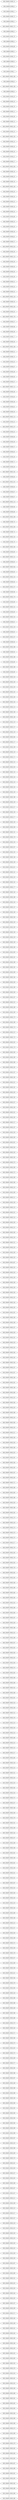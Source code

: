 graph GEO_GRAPH_DFS_R{
GEO_GRAPH_NODE_15 -- GEO_GRAPH_NODE_0;
GEO_GRAPH_NODE_0 -- GEO_GRAPH_NODE_1;
GEO_GRAPH_NODE_1 -- GEO_GRAPH_NODE_72;
GEO_GRAPH_NODE_72 -- GEO_GRAPH_NODE_2;
GEO_GRAPH_NODE_2 -- GEO_GRAPH_NODE_172;
GEO_GRAPH_NODE_172 -- GEO_GRAPH_NODE_3;
GEO_GRAPH_NODE_3 -- GEO_GRAPH_NODE_78;
GEO_GRAPH_NODE_78 -- GEO_GRAPH_NODE_4;
GEO_GRAPH_NODE_4 -- GEO_GRAPH_NODE_89;
GEO_GRAPH_NODE_89 -- GEO_GRAPH_NODE_5;
GEO_GRAPH_NODE_5 -- GEO_GRAPH_NODE_73;
GEO_GRAPH_NODE_73 -- GEO_GRAPH_NODE_6;
GEO_GRAPH_NODE_6 -- GEO_GRAPH_NODE_21;
GEO_GRAPH_NODE_21 -- GEO_GRAPH_NODE_7;
GEO_GRAPH_NODE_7 -- GEO_GRAPH_NODE_106;
GEO_GRAPH_NODE_106 -- GEO_GRAPH_NODE_8;
GEO_GRAPH_NODE_8 -- GEO_GRAPH_NODE_138;
GEO_GRAPH_NODE_138 -- GEO_GRAPH_NODE_9;
GEO_GRAPH_NODE_9 -- GEO_GRAPH_NODE_53;
GEO_GRAPH_NODE_53 -- GEO_GRAPH_NODE_10;
GEO_GRAPH_NODE_10 -- GEO_GRAPH_NODE_79;
GEO_GRAPH_NODE_79 -- GEO_GRAPH_NODE_11;
GEO_GRAPH_NODE_11 -- GEO_GRAPH_NODE_36;
GEO_GRAPH_NODE_36 -- GEO_GRAPH_NODE_12;
GEO_GRAPH_NODE_12 -- GEO_GRAPH_NODE_145;
GEO_GRAPH_NODE_145 -- GEO_GRAPH_NODE_13;
GEO_GRAPH_NODE_13 -- GEO_GRAPH_NODE_133;
GEO_GRAPH_NODE_133 -- GEO_GRAPH_NODE_14;
GEO_GRAPH_NODE_14 -- GEO_GRAPH_NODE_45;
GEO_GRAPH_NODE_45 -- GEO_GRAPH_NODE_16;
GEO_GRAPH_NODE_16 -- GEO_GRAPH_NODE_51;
GEO_GRAPH_NODE_51 -- GEO_GRAPH_NODE_17;
GEO_GRAPH_NODE_17 -- GEO_GRAPH_NODE_184;
GEO_GRAPH_NODE_184 -- GEO_GRAPH_NODE_18;
GEO_GRAPH_NODE_18 -- GEO_GRAPH_NODE_23;
GEO_GRAPH_NODE_23 -- GEO_GRAPH_NODE_19;
GEO_GRAPH_NODE_19 -- GEO_GRAPH_NODE_140;
GEO_GRAPH_NODE_140 -- GEO_GRAPH_NODE_20;
GEO_GRAPH_NODE_20 -- GEO_GRAPH_NODE_34;
GEO_GRAPH_NODE_34 -- GEO_GRAPH_NODE_22;
GEO_GRAPH_NODE_22 -- GEO_GRAPH_NODE_44;
GEO_GRAPH_NODE_44 -- GEO_GRAPH_NODE_24;
GEO_GRAPH_NODE_24 -- GEO_GRAPH_NODE_98;
GEO_GRAPH_NODE_98 -- GEO_GRAPH_NODE_25;
GEO_GRAPH_NODE_25 -- GEO_GRAPH_NODE_43;
GEO_GRAPH_NODE_43 -- GEO_GRAPH_NODE_26;
GEO_GRAPH_NODE_26 -- GEO_GRAPH_NODE_81;
GEO_GRAPH_NODE_81 -- GEO_GRAPH_NODE_27;
GEO_GRAPH_NODE_27 -- GEO_GRAPH_NODE_224;
GEO_GRAPH_NODE_224 -- GEO_GRAPH_NODE_28;
GEO_GRAPH_NODE_28 -- GEO_GRAPH_NODE_113;
GEO_GRAPH_NODE_113 -- GEO_GRAPH_NODE_29;
GEO_GRAPH_NODE_29 -- GEO_GRAPH_NODE_63;
GEO_GRAPH_NODE_63 -- GEO_GRAPH_NODE_30;
GEO_GRAPH_NODE_30 -- GEO_GRAPH_NODE_39;
GEO_GRAPH_NODE_39 -- GEO_GRAPH_NODE_31;
GEO_GRAPH_NODE_31 -- GEO_GRAPH_NODE_54;
GEO_GRAPH_NODE_54 -- GEO_GRAPH_NODE_32;
GEO_GRAPH_NODE_32 -- GEO_GRAPH_NODE_118;
GEO_GRAPH_NODE_118 -- GEO_GRAPH_NODE_33;
GEO_GRAPH_NODE_33 -- GEO_GRAPH_NODE_105;
GEO_GRAPH_NODE_105 -- GEO_GRAPH_NODE_35;
GEO_GRAPH_NODE_35 -- GEO_GRAPH_NODE_178;
GEO_GRAPH_NODE_178 -- GEO_GRAPH_NODE_37;
GEO_GRAPH_NODE_37 -- GEO_GRAPH_NODE_66;
GEO_GRAPH_NODE_66 -- GEO_GRAPH_NODE_38;
GEO_GRAPH_NODE_38 -- GEO_GRAPH_NODE_77;
GEO_GRAPH_NODE_77 -- GEO_GRAPH_NODE_40;
GEO_GRAPH_NODE_40 -- GEO_GRAPH_NODE_149;
GEO_GRAPH_NODE_149 -- GEO_GRAPH_NODE_41;
GEO_GRAPH_NODE_41 -- GEO_GRAPH_NODE_75;
GEO_GRAPH_NODE_75 -- GEO_GRAPH_NODE_42;
GEO_GRAPH_NODE_42 -- GEO_GRAPH_NODE_97;
GEO_GRAPH_NODE_97 -- GEO_GRAPH_NODE_46;
GEO_GRAPH_NODE_46 -- GEO_GRAPH_NODE_93;
GEO_GRAPH_NODE_93 -- GEO_GRAPH_NODE_47;
GEO_GRAPH_NODE_47 -- GEO_GRAPH_NODE_111;
GEO_GRAPH_NODE_111 -- GEO_GRAPH_NODE_48;
GEO_GRAPH_NODE_48 -- GEO_GRAPH_NODE_85;
GEO_GRAPH_NODE_85 -- GEO_GRAPH_NODE_49;
GEO_GRAPH_NODE_49 -- GEO_GRAPH_NODE_61;
GEO_GRAPH_NODE_61 -- GEO_GRAPH_NODE_50;
GEO_GRAPH_NODE_50 -- GEO_GRAPH_NODE_112;
GEO_GRAPH_NODE_112 -- GEO_GRAPH_NODE_52;
GEO_GRAPH_NODE_52 -- GEO_GRAPH_NODE_157;
GEO_GRAPH_NODE_157 -- GEO_GRAPH_NODE_55;
GEO_GRAPH_NODE_55 -- GEO_GRAPH_NODE_60;
GEO_GRAPH_NODE_60 -- GEO_GRAPH_NODE_56;
GEO_GRAPH_NODE_56 -- GEO_GRAPH_NODE_57;
GEO_GRAPH_NODE_57 -- GEO_GRAPH_NODE_62;
GEO_GRAPH_NODE_62 -- GEO_GRAPH_NODE_58;
GEO_GRAPH_NODE_58 -- GEO_GRAPH_NODE_71;
GEO_GRAPH_NODE_71 -- GEO_GRAPH_NODE_59;
GEO_GRAPH_NODE_59 -- GEO_GRAPH_NODE_181;
GEO_GRAPH_NODE_181 -- GEO_GRAPH_NODE_64;
GEO_GRAPH_NODE_64 -- GEO_GRAPH_NODE_101;
GEO_GRAPH_NODE_101 -- GEO_GRAPH_NODE_65;
GEO_GRAPH_NODE_65 -- GEO_GRAPH_NODE_87;
GEO_GRAPH_NODE_87 -- GEO_GRAPH_NODE_67;
GEO_GRAPH_NODE_67 -- GEO_GRAPH_NODE_114;
GEO_GRAPH_NODE_114 -- GEO_GRAPH_NODE_68;
GEO_GRAPH_NODE_68 -- GEO_GRAPH_NODE_69;
GEO_GRAPH_NODE_69 -- GEO_GRAPH_NODE_108;
GEO_GRAPH_NODE_108 -- GEO_GRAPH_NODE_70;
GEO_GRAPH_NODE_70 -- GEO_GRAPH_NODE_163;
GEO_GRAPH_NODE_163 -- GEO_GRAPH_NODE_74;
GEO_GRAPH_NODE_74 -- GEO_GRAPH_NODE_132;
GEO_GRAPH_NODE_132 -- GEO_GRAPH_NODE_76;
GEO_GRAPH_NODE_76 -- GEO_GRAPH_NODE_165;
GEO_GRAPH_NODE_165 -- GEO_GRAPH_NODE_80;
GEO_GRAPH_NODE_80 -- GEO_GRAPH_NODE_121;
GEO_GRAPH_NODE_121 -- GEO_GRAPH_NODE_82;
GEO_GRAPH_NODE_82 -- GEO_GRAPH_NODE_354;
GEO_GRAPH_NODE_354 -- GEO_GRAPH_NODE_83;
GEO_GRAPH_NODE_83 -- GEO_GRAPH_NODE_125;
GEO_GRAPH_NODE_125 -- GEO_GRAPH_NODE_84;
GEO_GRAPH_NODE_84 -- GEO_GRAPH_NODE_137;
GEO_GRAPH_NODE_137 -- GEO_GRAPH_NODE_86;
GEO_GRAPH_NODE_86 -- GEO_GRAPH_NODE_170;
GEO_GRAPH_NODE_170 -- GEO_GRAPH_NODE_88;
GEO_GRAPH_NODE_88 -- GEO_GRAPH_NODE_151;
GEO_GRAPH_NODE_151 -- GEO_GRAPH_NODE_90;
GEO_GRAPH_NODE_90 -- GEO_GRAPH_NODE_152;
GEO_GRAPH_NODE_152 -- GEO_GRAPH_NODE_91;
GEO_GRAPH_NODE_91 -- GEO_GRAPH_NODE_120;
GEO_GRAPH_NODE_120 -- GEO_GRAPH_NODE_92;
GEO_GRAPH_NODE_92 -- GEO_GRAPH_NODE_107;
GEO_GRAPH_NODE_107 -- GEO_GRAPH_NODE_94;
GEO_GRAPH_NODE_94 -- GEO_GRAPH_NODE_198;
GEO_GRAPH_NODE_198 -- GEO_GRAPH_NODE_95;
GEO_GRAPH_NODE_95 -- GEO_GRAPH_NODE_189;
GEO_GRAPH_NODE_189 -- GEO_GRAPH_NODE_96;
GEO_GRAPH_NODE_96 -- GEO_GRAPH_NODE_169;
GEO_GRAPH_NODE_169 -- GEO_GRAPH_NODE_99;
GEO_GRAPH_NODE_99 -- GEO_GRAPH_NODE_218;
GEO_GRAPH_NODE_218 -- GEO_GRAPH_NODE_100;
GEO_GRAPH_NODE_100 -- GEO_GRAPH_NODE_103;
GEO_GRAPH_NODE_103 -- GEO_GRAPH_NODE_102;
GEO_GRAPH_NODE_102 -- GEO_GRAPH_NODE_193;
GEO_GRAPH_NODE_193 -- GEO_GRAPH_NODE_104;
GEO_GRAPH_NODE_104 -- GEO_GRAPH_NODE_115;
GEO_GRAPH_NODE_115 -- GEO_GRAPH_NODE_109;
GEO_GRAPH_NODE_109 -- GEO_GRAPH_NODE_148;
GEO_GRAPH_NODE_148 -- GEO_GRAPH_NODE_110;
GEO_GRAPH_NODE_110 -- GEO_GRAPH_NODE_127;
GEO_GRAPH_NODE_127 -- GEO_GRAPH_NODE_116;
GEO_GRAPH_NODE_116 -- GEO_GRAPH_NODE_265;
GEO_GRAPH_NODE_265 -- GEO_GRAPH_NODE_117;
GEO_GRAPH_NODE_117 -- GEO_GRAPH_NODE_139;
GEO_GRAPH_NODE_139 -- GEO_GRAPH_NODE_119;
GEO_GRAPH_NODE_119 -- GEO_GRAPH_NODE_171;
GEO_GRAPH_NODE_171 -- GEO_GRAPH_NODE_122;
GEO_GRAPH_NODE_122 -- GEO_GRAPH_NODE_233;
GEO_GRAPH_NODE_233 -- GEO_GRAPH_NODE_123;
GEO_GRAPH_NODE_123 -- GEO_GRAPH_NODE_154;
GEO_GRAPH_NODE_154 -- GEO_GRAPH_NODE_124;
GEO_GRAPH_NODE_124 -- GEO_GRAPH_NODE_155;
GEO_GRAPH_NODE_155 -- GEO_GRAPH_NODE_126;
GEO_GRAPH_NODE_126 -- GEO_GRAPH_NODE_188;
GEO_GRAPH_NODE_188 -- GEO_GRAPH_NODE_128;
GEO_GRAPH_NODE_128 -- GEO_GRAPH_NODE_227;
GEO_GRAPH_NODE_227 -- GEO_GRAPH_NODE_129;
GEO_GRAPH_NODE_129 -- GEO_GRAPH_NODE_277;
GEO_GRAPH_NODE_277 -- GEO_GRAPH_NODE_130;
GEO_GRAPH_NODE_130 -- GEO_GRAPH_NODE_239;
GEO_GRAPH_NODE_239 -- GEO_GRAPH_NODE_131;
GEO_GRAPH_NODE_131 -- GEO_GRAPH_NODE_179;
GEO_GRAPH_NODE_179 -- GEO_GRAPH_NODE_134;
GEO_GRAPH_NODE_134 -- GEO_GRAPH_NODE_207;
GEO_GRAPH_NODE_207 -- GEO_GRAPH_NODE_135;
GEO_GRAPH_NODE_135 -- GEO_GRAPH_NODE_156;
GEO_GRAPH_NODE_156 -- GEO_GRAPH_NODE_136;
GEO_GRAPH_NODE_136 -- GEO_GRAPH_NODE_421;
GEO_GRAPH_NODE_421 -- GEO_GRAPH_NODE_141;
GEO_GRAPH_NODE_141 -- GEO_GRAPH_NODE_153;
GEO_GRAPH_NODE_153 -- GEO_GRAPH_NODE_142;
GEO_GRAPH_NODE_142 -- GEO_GRAPH_NODE_177;
GEO_GRAPH_NODE_177 -- GEO_GRAPH_NODE_143;
GEO_GRAPH_NODE_143 -- GEO_GRAPH_NODE_199;
GEO_GRAPH_NODE_199 -- GEO_GRAPH_NODE_144;
GEO_GRAPH_NODE_144 -- GEO_GRAPH_NODE_147;
GEO_GRAPH_NODE_147 -- GEO_GRAPH_NODE_146;
GEO_GRAPH_NODE_146 -- GEO_GRAPH_NODE_328;
GEO_GRAPH_NODE_328 -- GEO_GRAPH_NODE_150;
GEO_GRAPH_NODE_150 -- GEO_GRAPH_NODE_183;
GEO_GRAPH_NODE_183 -- GEO_GRAPH_NODE_158;
GEO_GRAPH_NODE_158 -- GEO_GRAPH_NODE_219;
GEO_GRAPH_NODE_219 -- GEO_GRAPH_NODE_159;
GEO_GRAPH_NODE_159 -- GEO_GRAPH_NODE_160;
GEO_GRAPH_NODE_160 -- GEO_GRAPH_NODE_300;
GEO_GRAPH_NODE_300 -- GEO_GRAPH_NODE_161;
GEO_GRAPH_NODE_161 -- GEO_GRAPH_NODE_196;
GEO_GRAPH_NODE_196 -- GEO_GRAPH_NODE_162;
GEO_GRAPH_NODE_162 -- GEO_GRAPH_NODE_209;
GEO_GRAPH_NODE_209 -- GEO_GRAPH_NODE_164;
GEO_GRAPH_NODE_164 -- GEO_GRAPH_NODE_258;
GEO_GRAPH_NODE_258 -- GEO_GRAPH_NODE_166;
GEO_GRAPH_NODE_166 -- GEO_GRAPH_NODE_259;
GEO_GRAPH_NODE_259 -- GEO_GRAPH_NODE_167;
GEO_GRAPH_NODE_167 -- GEO_GRAPH_NODE_222;
GEO_GRAPH_NODE_222 -- GEO_GRAPH_NODE_168;
GEO_GRAPH_NODE_168 -- GEO_GRAPH_NODE_190;
GEO_GRAPH_NODE_190 -- GEO_GRAPH_NODE_173;
GEO_GRAPH_NODE_173 -- GEO_GRAPH_NODE_186;
GEO_GRAPH_NODE_186 -- GEO_GRAPH_NODE_174;
GEO_GRAPH_NODE_174 -- GEO_GRAPH_NODE_212;
GEO_GRAPH_NODE_212 -- GEO_GRAPH_NODE_175;
GEO_GRAPH_NODE_175 -- GEO_GRAPH_NODE_202;
GEO_GRAPH_NODE_202 -- GEO_GRAPH_NODE_176;
GEO_GRAPH_NODE_176 -- GEO_GRAPH_NODE_293;
GEO_GRAPH_NODE_293 -- GEO_GRAPH_NODE_180;
GEO_GRAPH_NODE_180 -- GEO_GRAPH_NODE_289;
GEO_GRAPH_NODE_289 -- GEO_GRAPH_NODE_182;
GEO_GRAPH_NODE_182 -- GEO_GRAPH_NODE_187;
GEO_GRAPH_NODE_187 -- GEO_GRAPH_NODE_185;
GEO_GRAPH_NODE_185 -- GEO_GRAPH_NODE_251;
GEO_GRAPH_NODE_251 -- GEO_GRAPH_NODE_191;
GEO_GRAPH_NODE_191 -- GEO_GRAPH_NODE_203;
GEO_GRAPH_NODE_203 -- GEO_GRAPH_NODE_192;
GEO_GRAPH_NODE_192 -- GEO_GRAPH_NODE_257;
GEO_GRAPH_NODE_257 -- GEO_GRAPH_NODE_194;
GEO_GRAPH_NODE_194 -- GEO_GRAPH_NODE_201;
GEO_GRAPH_NODE_201 -- GEO_GRAPH_NODE_195;
GEO_GRAPH_NODE_195 -- GEO_GRAPH_NODE_217;
GEO_GRAPH_NODE_217 -- GEO_GRAPH_NODE_197;
GEO_GRAPH_NODE_197 -- GEO_GRAPH_NODE_234;
GEO_GRAPH_NODE_234 -- GEO_GRAPH_NODE_200;
GEO_GRAPH_NODE_200 -- GEO_GRAPH_NODE_301;
GEO_GRAPH_NODE_301 -- GEO_GRAPH_NODE_204;
GEO_GRAPH_NODE_204 -- GEO_GRAPH_NODE_243;
GEO_GRAPH_NODE_243 -- GEO_GRAPH_NODE_205;
GEO_GRAPH_NODE_205 -- GEO_GRAPH_NODE_273;
GEO_GRAPH_NODE_273 -- GEO_GRAPH_NODE_206;
GEO_GRAPH_NODE_206 -- GEO_GRAPH_NODE_272;
GEO_GRAPH_NODE_272 -- GEO_GRAPH_NODE_208;
GEO_GRAPH_NODE_208 -- GEO_GRAPH_NODE_290;
GEO_GRAPH_NODE_290 -- GEO_GRAPH_NODE_210;
GEO_GRAPH_NODE_210 -- GEO_GRAPH_NODE_280;
GEO_GRAPH_NODE_280 -- GEO_GRAPH_NODE_211;
GEO_GRAPH_NODE_211 -- GEO_GRAPH_NODE_226;
GEO_GRAPH_NODE_226 -- GEO_GRAPH_NODE_213;
GEO_GRAPH_NODE_213 -- GEO_GRAPH_NODE_231;
GEO_GRAPH_NODE_231 -- GEO_GRAPH_NODE_214;
GEO_GRAPH_NODE_214 -- GEO_GRAPH_NODE_230;
GEO_GRAPH_NODE_230 -- GEO_GRAPH_NODE_215;
GEO_GRAPH_NODE_215 -- GEO_GRAPH_NODE_283;
GEO_GRAPH_NODE_283 -- GEO_GRAPH_NODE_216;
GEO_GRAPH_NODE_216 -- GEO_GRAPH_NODE_221;
GEO_GRAPH_NODE_221 -- GEO_GRAPH_NODE_220;
GEO_GRAPH_NODE_220 -- GEO_GRAPH_NODE_240;
GEO_GRAPH_NODE_240 -- GEO_GRAPH_NODE_223;
GEO_GRAPH_NODE_223 -- GEO_GRAPH_NODE_467;
GEO_GRAPH_NODE_467 -- GEO_GRAPH_NODE_225;
GEO_GRAPH_NODE_225 -- GEO_GRAPH_NODE_316;
GEO_GRAPH_NODE_316 -- GEO_GRAPH_NODE_228;
GEO_GRAPH_NODE_228 -- GEO_GRAPH_NODE_238;
GEO_GRAPH_NODE_238 -- GEO_GRAPH_NODE_229;
GEO_GRAPH_NODE_229 -- GEO_GRAPH_NODE_250;
GEO_GRAPH_NODE_250 -- GEO_GRAPH_NODE_232;
GEO_GRAPH_NODE_232 -- GEO_GRAPH_NODE_244;
GEO_GRAPH_NODE_244 -- GEO_GRAPH_NODE_235;
GEO_GRAPH_NODE_235 -- GEO_GRAPH_NODE_281;
GEO_GRAPH_NODE_281 -- GEO_GRAPH_NODE_236;
GEO_GRAPH_NODE_236 -- GEO_GRAPH_NODE_246;
GEO_GRAPH_NODE_246 -- GEO_GRAPH_NODE_237;
GEO_GRAPH_NODE_237 -- GEO_GRAPH_NODE_329;
GEO_GRAPH_NODE_329 -- GEO_GRAPH_NODE_241;
GEO_GRAPH_NODE_241 -- GEO_GRAPH_NODE_318;
GEO_GRAPH_NODE_318 -- GEO_GRAPH_NODE_242;
GEO_GRAPH_NODE_242 -- GEO_GRAPH_NODE_294;
GEO_GRAPH_NODE_294 -- GEO_GRAPH_NODE_245;
GEO_GRAPH_NODE_245 -- GEO_GRAPH_NODE_344;
GEO_GRAPH_NODE_344 -- GEO_GRAPH_NODE_247;
GEO_GRAPH_NODE_247 -- GEO_GRAPH_NODE_287;
GEO_GRAPH_NODE_287 -- GEO_GRAPH_NODE_248;
GEO_GRAPH_NODE_248 -- GEO_GRAPH_NODE_291;
GEO_GRAPH_NODE_291 -- GEO_GRAPH_NODE_249;
GEO_GRAPH_NODE_249 -- GEO_GRAPH_NODE_360;
GEO_GRAPH_NODE_360 -- GEO_GRAPH_NODE_252;
GEO_GRAPH_NODE_252 -- GEO_GRAPH_NODE_284;
GEO_GRAPH_NODE_284 -- GEO_GRAPH_NODE_253;
GEO_GRAPH_NODE_253 -- GEO_GRAPH_NODE_288;
GEO_GRAPH_NODE_288 -- GEO_GRAPH_NODE_254;
GEO_GRAPH_NODE_254 -- GEO_GRAPH_NODE_383;
GEO_GRAPH_NODE_383 -- GEO_GRAPH_NODE_255;
GEO_GRAPH_NODE_255 -- GEO_GRAPH_NODE_311;
GEO_GRAPH_NODE_311 -- GEO_GRAPH_NODE_256;
GEO_GRAPH_NODE_256 -- GEO_GRAPH_NODE_334;
GEO_GRAPH_NODE_334 -- GEO_GRAPH_NODE_260;
GEO_GRAPH_NODE_260 -- GEO_GRAPH_NODE_325;
GEO_GRAPH_NODE_325 -- GEO_GRAPH_NODE_261;
GEO_GRAPH_NODE_261 -- GEO_GRAPH_NODE_264;
GEO_GRAPH_NODE_264 -- GEO_GRAPH_NODE_262;
GEO_GRAPH_NODE_262 -- GEO_GRAPH_NODE_267;
GEO_GRAPH_NODE_267 -- GEO_GRAPH_NODE_263;
GEO_GRAPH_NODE_263 -- GEO_GRAPH_NODE_271;
GEO_GRAPH_NODE_271 -- GEO_GRAPH_NODE_266;
GEO_GRAPH_NODE_266 -- GEO_GRAPH_NODE_363;
GEO_GRAPH_NODE_363 -- GEO_GRAPH_NODE_268;
GEO_GRAPH_NODE_268 -- GEO_GRAPH_NODE_320;
GEO_GRAPH_NODE_320 -- GEO_GRAPH_NODE_269;
GEO_GRAPH_NODE_269 -- GEO_GRAPH_NODE_282;
GEO_GRAPH_NODE_282 -- GEO_GRAPH_NODE_270;
GEO_GRAPH_NODE_270 -- GEO_GRAPH_NODE_418;
GEO_GRAPH_NODE_418 -- GEO_GRAPH_NODE_274;
GEO_GRAPH_NODE_274 -- GEO_GRAPH_NODE_473;
GEO_GRAPH_NODE_473 -- GEO_GRAPH_NODE_275;
GEO_GRAPH_NODE_275 -- GEO_GRAPH_NODE_477;
GEO_GRAPH_NODE_477 -- GEO_GRAPH_NODE_276;
GEO_GRAPH_NODE_276 -- GEO_GRAPH_NODE_292;
GEO_GRAPH_NODE_292 -- GEO_GRAPH_NODE_278;
GEO_GRAPH_NODE_278 -- GEO_GRAPH_NODE_335;
GEO_GRAPH_NODE_335 -- GEO_GRAPH_NODE_279;
GEO_GRAPH_NODE_279 -- GEO_GRAPH_NODE_362;
GEO_GRAPH_NODE_362 -- GEO_GRAPH_NODE_285;
GEO_GRAPH_NODE_285 -- GEO_GRAPH_NODE_358;
GEO_GRAPH_NODE_358 -- GEO_GRAPH_NODE_286;
GEO_GRAPH_NODE_286 -- GEO_GRAPH_NODE_465;
GEO_GRAPH_NODE_465 -- GEO_GRAPH_NODE_295;
GEO_GRAPH_NODE_295 -- GEO_GRAPH_NODE_355;
GEO_GRAPH_NODE_355 -- GEO_GRAPH_NODE_296;
GEO_GRAPH_NODE_296 -- GEO_GRAPH_NODE_384;
GEO_GRAPH_NODE_384 -- GEO_GRAPH_NODE_297;
GEO_GRAPH_NODE_297 -- GEO_GRAPH_NODE_429;
GEO_GRAPH_NODE_429 -- GEO_GRAPH_NODE_298;
GEO_GRAPH_NODE_298 -- GEO_GRAPH_NODE_322;
GEO_GRAPH_NODE_322 -- GEO_GRAPH_NODE_299;
GEO_GRAPH_NODE_299 -- GEO_GRAPH_NODE_307;
GEO_GRAPH_NODE_307 -- GEO_GRAPH_NODE_302;
GEO_GRAPH_NODE_302 -- GEO_GRAPH_NODE_303;
GEO_GRAPH_NODE_303 -- GEO_GRAPH_NODE_332;
GEO_GRAPH_NODE_332 -- GEO_GRAPH_NODE_304;
GEO_GRAPH_NODE_304 -- GEO_GRAPH_NODE_374;
GEO_GRAPH_NODE_374 -- GEO_GRAPH_NODE_305;
GEO_GRAPH_NODE_305 -- GEO_GRAPH_NODE_309;
GEO_GRAPH_NODE_309 -- GEO_GRAPH_NODE_306;
GEO_GRAPH_NODE_306 -- GEO_GRAPH_NODE_352;
GEO_GRAPH_NODE_352 -- GEO_GRAPH_NODE_308;
GEO_GRAPH_NODE_308 -- GEO_GRAPH_NODE_381;
GEO_GRAPH_NODE_381 -- GEO_GRAPH_NODE_310;
GEO_GRAPH_NODE_310 -- GEO_GRAPH_NODE_326;
GEO_GRAPH_NODE_326 -- GEO_GRAPH_NODE_312;
GEO_GRAPH_NODE_312 -- GEO_GRAPH_NODE_379;
GEO_GRAPH_NODE_379 -- GEO_GRAPH_NODE_313;
GEO_GRAPH_NODE_313 -- GEO_GRAPH_NODE_333;
GEO_GRAPH_NODE_333 -- GEO_GRAPH_NODE_314;
GEO_GRAPH_NODE_314 -- GEO_GRAPH_NODE_460;
GEO_GRAPH_NODE_460 -- GEO_GRAPH_NODE_315;
GEO_GRAPH_NODE_315 -- GEO_GRAPH_NODE_415;
GEO_GRAPH_NODE_415 -- GEO_GRAPH_NODE_317;
GEO_GRAPH_NODE_317 -- GEO_GRAPH_NODE_495;
GEO_GRAPH_NODE_495 -- GEO_GRAPH_NODE_319;
GEO_GRAPH_NODE_319 -- GEO_GRAPH_NODE_414;
GEO_GRAPH_NODE_414 -- GEO_GRAPH_NODE_321;
GEO_GRAPH_NODE_321 -- GEO_GRAPH_NODE_353;
GEO_GRAPH_NODE_353 -- GEO_GRAPH_NODE_323;
GEO_GRAPH_NODE_323 -- GEO_GRAPH_NODE_382;
GEO_GRAPH_NODE_382 -- GEO_GRAPH_NODE_324;
GEO_GRAPH_NODE_324 -- GEO_GRAPH_NODE_372;
GEO_GRAPH_NODE_372 -- GEO_GRAPH_NODE_327;
GEO_GRAPH_NODE_327 -- GEO_GRAPH_NODE_349;
GEO_GRAPH_NODE_349 -- GEO_GRAPH_NODE_330;
GEO_GRAPH_NODE_330 -- GEO_GRAPH_NODE_376;
GEO_GRAPH_NODE_376 -- GEO_GRAPH_NODE_331;
GEO_GRAPH_NODE_331 -- GEO_GRAPH_NODE_336;
GEO_GRAPH_NODE_336 -- GEO_GRAPH_NODE_442;
GEO_GRAPH_NODE_442 -- GEO_GRAPH_NODE_337;
GEO_GRAPH_NODE_337 -- GEO_GRAPH_NODE_436;
GEO_GRAPH_NODE_436 -- GEO_GRAPH_NODE_338;
GEO_GRAPH_NODE_338 -- GEO_GRAPH_NODE_391;
GEO_GRAPH_NODE_391 -- GEO_GRAPH_NODE_339;
GEO_GRAPH_NODE_339 -- GEO_GRAPH_NODE_361;
GEO_GRAPH_NODE_361 -- GEO_GRAPH_NODE_340;
GEO_GRAPH_NODE_340 -- GEO_GRAPH_NODE_351;
GEO_GRAPH_NODE_351 -- GEO_GRAPH_NODE_341;
GEO_GRAPH_NODE_341 -- GEO_GRAPH_NODE_367;
GEO_GRAPH_NODE_367 -- GEO_GRAPH_NODE_342;
GEO_GRAPH_NODE_342 -- GEO_GRAPH_NODE_403;
GEO_GRAPH_NODE_403 -- GEO_GRAPH_NODE_343;
GEO_GRAPH_NODE_343 -- GEO_GRAPH_NODE_410;
GEO_GRAPH_NODE_410 -- GEO_GRAPH_NODE_345;
GEO_GRAPH_NODE_345 -- GEO_GRAPH_NODE_490;
GEO_GRAPH_NODE_490 -- GEO_GRAPH_NODE_346;
GEO_GRAPH_NODE_346 -- GEO_GRAPH_NODE_412;
GEO_GRAPH_NODE_412 -- GEO_GRAPH_NODE_347;
GEO_GRAPH_NODE_347 -- GEO_GRAPH_NODE_350;
GEO_GRAPH_NODE_350 -- GEO_GRAPH_NODE_348;
GEO_GRAPH_NODE_348 -- GEO_GRAPH_NODE_472;
GEO_GRAPH_NODE_472 -- GEO_GRAPH_NODE_356;
GEO_GRAPH_NODE_356 -- GEO_GRAPH_NODE_478;
GEO_GRAPH_NODE_478 -- GEO_GRAPH_NODE_357;
GEO_GRAPH_NODE_357 -- GEO_GRAPH_NODE_408;
GEO_GRAPH_NODE_408 -- GEO_GRAPH_NODE_359;
GEO_GRAPH_NODE_359 -- GEO_GRAPH_NODE_451;
GEO_GRAPH_NODE_451 -- GEO_GRAPH_NODE_364;
GEO_GRAPH_NODE_364 -- GEO_GRAPH_NODE_378;
GEO_GRAPH_NODE_378 -- GEO_GRAPH_NODE_365;
GEO_GRAPH_NODE_365 -- GEO_GRAPH_NODE_416;
GEO_GRAPH_NODE_416 -- GEO_GRAPH_NODE_366;
GEO_GRAPH_NODE_366 -- GEO_GRAPH_NODE_368;
GEO_GRAPH_NODE_368 -- GEO_GRAPH_NODE_458;
GEO_GRAPH_NODE_458 -- GEO_GRAPH_NODE_369;
GEO_GRAPH_NODE_369 -- GEO_GRAPH_NODE_486;
GEO_GRAPH_NODE_486 -- GEO_GRAPH_NODE_370;
GEO_GRAPH_NODE_370 -- GEO_GRAPH_NODE_443;
GEO_GRAPH_NODE_443 -- GEO_GRAPH_NODE_371;
GEO_GRAPH_NODE_371 -- GEO_GRAPH_NODE_380;
GEO_GRAPH_NODE_380 -- GEO_GRAPH_NODE_373;
GEO_GRAPH_NODE_373 -- GEO_GRAPH_NODE_402;
GEO_GRAPH_NODE_402 -- GEO_GRAPH_NODE_375;
GEO_GRAPH_NODE_375 -- GEO_GRAPH_NODE_409;
GEO_GRAPH_NODE_409 -- GEO_GRAPH_NODE_377;
GEO_GRAPH_NODE_377 -- GEO_GRAPH_NODE_385;
GEO_GRAPH_NODE_385 -- GEO_GRAPH_NODE_386;
GEO_GRAPH_NODE_386 -- GEO_GRAPH_NODE_387;
GEO_GRAPH_NODE_387 -- GEO_GRAPH_NODE_448;
GEO_GRAPH_NODE_448 -- GEO_GRAPH_NODE_388;
GEO_GRAPH_NODE_388 -- GEO_GRAPH_NODE_389;
GEO_GRAPH_NODE_389 -- GEO_GRAPH_NODE_430;
GEO_GRAPH_NODE_430 -- GEO_GRAPH_NODE_390;
GEO_GRAPH_NODE_390 -- GEO_GRAPH_NODE_392;
GEO_GRAPH_NODE_392 -- GEO_GRAPH_NODE_393;
GEO_GRAPH_NODE_393 -- GEO_GRAPH_NODE_394;
GEO_GRAPH_NODE_394 -- GEO_GRAPH_NODE_395;
GEO_GRAPH_NODE_395 -- GEO_GRAPH_NODE_399;
GEO_GRAPH_NODE_399 -- GEO_GRAPH_NODE_396;
GEO_GRAPH_NODE_396 -- GEO_GRAPH_NODE_397;
GEO_GRAPH_NODE_397 -- GEO_GRAPH_NODE_423;
GEO_GRAPH_NODE_423 -- GEO_GRAPH_NODE_398;
GEO_GRAPH_NODE_398 -- GEO_GRAPH_NODE_400;
GEO_GRAPH_NODE_400 -- GEO_GRAPH_NODE_470;
GEO_GRAPH_NODE_470 -- GEO_GRAPH_NODE_401;
GEO_GRAPH_NODE_401 -- GEO_GRAPH_NODE_404;
GEO_GRAPH_NODE_404 -- GEO_GRAPH_NODE_427;
GEO_GRAPH_NODE_427 -- GEO_GRAPH_NODE_405;
GEO_GRAPH_NODE_405 -- GEO_GRAPH_NODE_406;
GEO_GRAPH_NODE_406 -- GEO_GRAPH_NODE_407;
GEO_GRAPH_NODE_407 -- GEO_GRAPH_NODE_447;
GEO_GRAPH_NODE_447 -- GEO_GRAPH_NODE_411;
GEO_GRAPH_NODE_411 -- GEO_GRAPH_NODE_439;
GEO_GRAPH_NODE_439 -- GEO_GRAPH_NODE_413;
GEO_GRAPH_NODE_413 -- GEO_GRAPH_NODE_417;
GEO_GRAPH_NODE_417 -- GEO_GRAPH_NODE_457;
GEO_GRAPH_NODE_457 -- GEO_GRAPH_NODE_419;
GEO_GRAPH_NODE_419 -- GEO_GRAPH_NODE_422;
GEO_GRAPH_NODE_422 -- GEO_GRAPH_NODE_420;
GEO_GRAPH_NODE_420 -- GEO_GRAPH_NODE_424;
GEO_GRAPH_NODE_424 -- GEO_GRAPH_NODE_433;
GEO_GRAPH_NODE_433 -- GEO_GRAPH_NODE_425;
GEO_GRAPH_NODE_425 -- GEO_GRAPH_NODE_459;
GEO_GRAPH_NODE_459 -- GEO_GRAPH_NODE_426;
GEO_GRAPH_NODE_426 -- GEO_GRAPH_NODE_497;
GEO_GRAPH_NODE_497 -- GEO_GRAPH_NODE_428;
GEO_GRAPH_NODE_428 -- GEO_GRAPH_NODE_480;
GEO_GRAPH_NODE_480 -- GEO_GRAPH_NODE_431;
GEO_GRAPH_NODE_431 -- GEO_GRAPH_NODE_432;
GEO_GRAPH_NODE_432 -- GEO_GRAPH_NODE_434;
GEO_GRAPH_NODE_434 -- GEO_GRAPH_NODE_444;
GEO_GRAPH_NODE_444 -- GEO_GRAPH_NODE_435;
GEO_GRAPH_NODE_435 -- GEO_GRAPH_NODE_437;
GEO_GRAPH_NODE_437 -- GEO_GRAPH_NODE_438;
GEO_GRAPH_NODE_438 -- GEO_GRAPH_NODE_471;
GEO_GRAPH_NODE_471 -- GEO_GRAPH_NODE_440;
GEO_GRAPH_NODE_440 -- GEO_GRAPH_NODE_449;
GEO_GRAPH_NODE_449 -- GEO_GRAPH_NODE_441;
GEO_GRAPH_NODE_441 -- GEO_GRAPH_NODE_445;
GEO_GRAPH_NODE_445 -- GEO_GRAPH_NODE_483;
GEO_GRAPH_NODE_483 -- GEO_GRAPH_NODE_446;
GEO_GRAPH_NODE_446 -- GEO_GRAPH_NODE_450;
GEO_GRAPH_NODE_450 -- GEO_GRAPH_NODE_452;
GEO_GRAPH_NODE_452 -- GEO_GRAPH_NODE_463;
GEO_GRAPH_NODE_463 -- GEO_GRAPH_NODE_453;
GEO_GRAPH_NODE_453 -- GEO_GRAPH_NODE_476;
GEO_GRAPH_NODE_476 -- GEO_GRAPH_NODE_454;
GEO_GRAPH_NODE_454 -- GEO_GRAPH_NODE_481;
GEO_GRAPH_NODE_481 -- GEO_GRAPH_NODE_455;
GEO_GRAPH_NODE_455 -- GEO_GRAPH_NODE_456;
GEO_GRAPH_NODE_456 -- GEO_GRAPH_NODE_466;
GEO_GRAPH_NODE_466 -- GEO_GRAPH_NODE_461;
GEO_GRAPH_NODE_461 -- GEO_GRAPH_NODE_462;
GEO_GRAPH_NODE_462 -- GEO_GRAPH_NODE_464;
GEO_GRAPH_NODE_464 -- GEO_GRAPH_NODE_494;
GEO_GRAPH_NODE_494 -- GEO_GRAPH_NODE_468;
GEO_GRAPH_NODE_468 -- GEO_GRAPH_NODE_469;
GEO_GRAPH_NODE_469 -- GEO_GRAPH_NODE_474;
GEO_GRAPH_NODE_474 -- GEO_GRAPH_NODE_489;
GEO_GRAPH_NODE_489 -- GEO_GRAPH_NODE_475;
GEO_GRAPH_NODE_475 -- GEO_GRAPH_NODE_479;
GEO_GRAPH_NODE_479 -- GEO_GRAPH_NODE_482;
GEO_GRAPH_NODE_482 -- GEO_GRAPH_NODE_484;
GEO_GRAPH_NODE_484 -- GEO_GRAPH_NODE_485;
GEO_GRAPH_NODE_485 -- GEO_GRAPH_NODE_487;
GEO_GRAPH_NODE_487 -- GEO_GRAPH_NODE_488;
GEO_GRAPH_NODE_488 -- GEO_GRAPH_NODE_491;
GEO_GRAPH_NODE_491 -- GEO_GRAPH_NODE_493;
GEO_GRAPH_NODE_493 -- GEO_GRAPH_NODE_492;
GEO_GRAPH_NODE_492 -- GEO_GRAPH_NODE_496;
GEO_GRAPH_NODE_496 -- GEO_GRAPH_NODE_498;
GEO_GRAPH_NODE_498 -- GEO_GRAPH_NODE_499;
}
